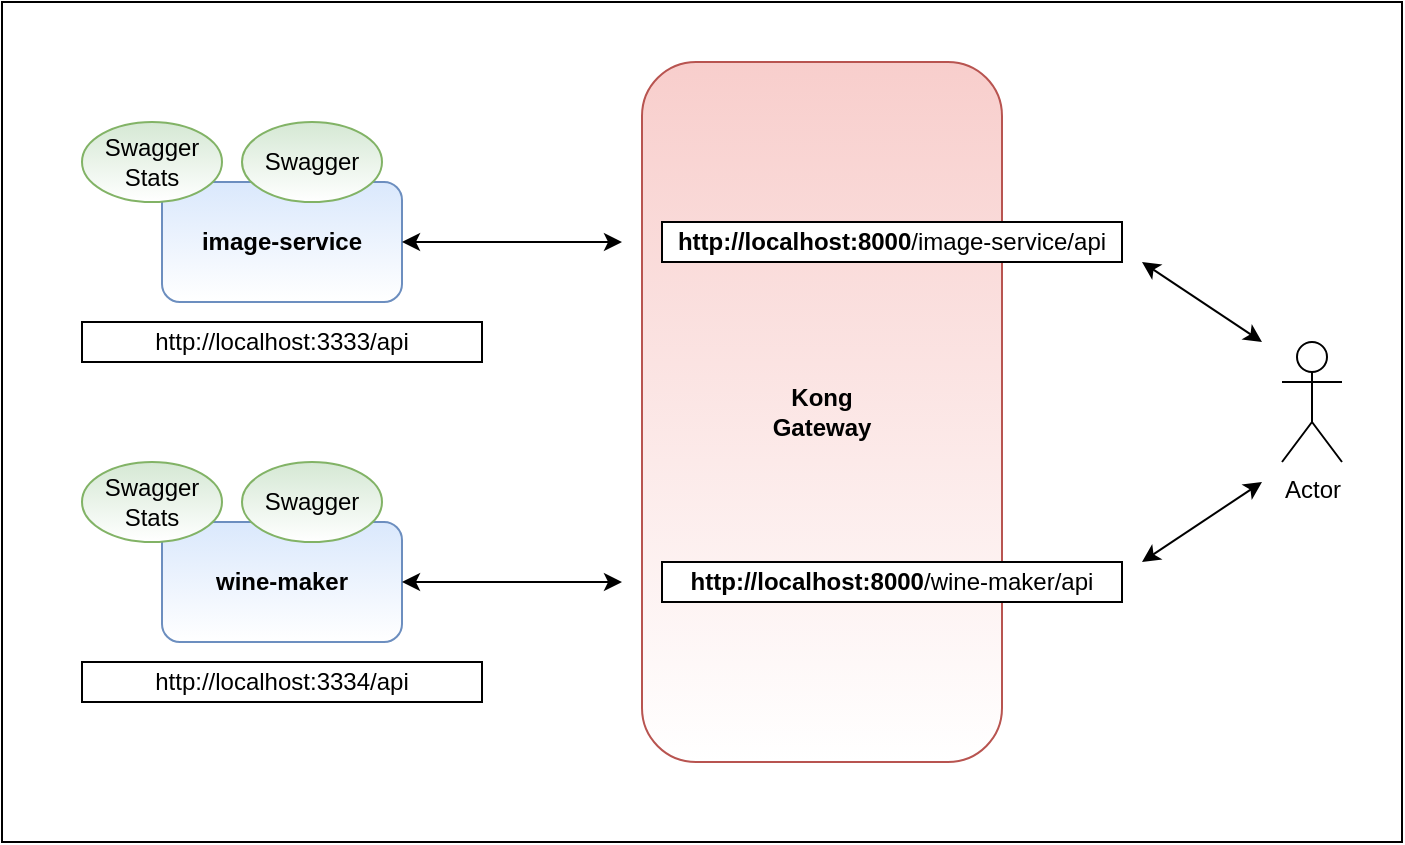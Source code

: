 <mxfile version="15.8.4" type="device"><diagram id="RaCpERYHv3Qx_DaebP0x" name="Page-1"><mxGraphModel dx="1426" dy="769" grid="1" gridSize="10" guides="1" tooltips="1" connect="1" arrows="1" fold="1" page="1" pageScale="1" pageWidth="827" pageHeight="1169" math="0" shadow="0"><root><mxCell id="0"/><mxCell id="1" parent="0"/><mxCell id="sZKc6V5-_64eS52FMROn-19" value="" style="rounded=0;whiteSpace=wrap;html=1;labelBackgroundColor=none;labelBorderColor=none;" vertex="1" parent="1"><mxGeometry x="80" y="190" width="700" height="420" as="geometry"/></mxCell><mxCell id="sZKc6V5-_64eS52FMROn-1" value="image-service" style="rounded=1;whiteSpace=wrap;html=1;fillColor=#dae8fc;strokeColor=#6c8ebf;gradientColor=#ffffff;fontStyle=1" vertex="1" parent="1"><mxGeometry x="160" y="280" width="120" height="60" as="geometry"/></mxCell><mxCell id="sZKc6V5-_64eS52FMROn-3" value="Swagger" style="ellipse;whiteSpace=wrap;html=1;fillColor=#d5e8d4;strokeColor=#82b366;gradientColor=#ffffff;" vertex="1" parent="1"><mxGeometry x="200" y="250" width="70" height="40" as="geometry"/></mxCell><mxCell id="sZKc6V5-_64eS52FMROn-4" value="Swagger Stats" style="ellipse;whiteSpace=wrap;html=1;fillColor=#d5e8d4;strokeColor=#82b366;gradientColor=#ffffff;" vertex="1" parent="1"><mxGeometry x="120" y="250" width="70" height="40" as="geometry"/></mxCell><mxCell id="sZKc6V5-_64eS52FMROn-6" value="http://localhost:3333/api" style="rounded=0;whiteSpace=wrap;html=1;" vertex="1" parent="1"><mxGeometry x="120" y="350" width="200" height="20" as="geometry"/></mxCell><mxCell id="sZKc6V5-_64eS52FMROn-7" value="wine-maker" style="rounded=1;whiteSpace=wrap;html=1;fillColor=#dae8fc;strokeColor=#6c8ebf;gradientColor=#ffffff;fontStyle=1" vertex="1" parent="1"><mxGeometry x="160" y="450" width="120" height="60" as="geometry"/></mxCell><mxCell id="sZKc6V5-_64eS52FMROn-8" value="Swagger" style="ellipse;whiteSpace=wrap;html=1;fillColor=#d5e8d4;strokeColor=#82b366;gradientColor=#ffffff;" vertex="1" parent="1"><mxGeometry x="200" y="420" width="70" height="40" as="geometry"/></mxCell><mxCell id="sZKc6V5-_64eS52FMROn-9" value="Swagger Stats" style="ellipse;whiteSpace=wrap;html=1;fillColor=#d5e8d4;strokeColor=#82b366;gradientColor=#ffffff;" vertex="1" parent="1"><mxGeometry x="120" y="420" width="70" height="40" as="geometry"/></mxCell><mxCell id="sZKc6V5-_64eS52FMROn-10" value="http://localhost:3334/api" style="rounded=0;whiteSpace=wrap;html=1;" vertex="1" parent="1"><mxGeometry x="120" y="520" width="200" height="20" as="geometry"/></mxCell><mxCell id="sZKc6V5-_64eS52FMROn-11" value="Kong&lt;br&gt;Gateway" style="rounded=1;whiteSpace=wrap;html=1;fillColor=#f8cecc;strokeColor=#b85450;gradientColor=#ffffff;fontStyle=1" vertex="1" parent="1"><mxGeometry x="400" y="220" width="180" height="350" as="geometry"/></mxCell><mxCell id="sZKc6V5-_64eS52FMROn-12" value="" style="endArrow=classic;startArrow=classic;html=1;rounded=0;exitX=1;exitY=0.5;exitDx=0;exitDy=0;" edge="1" parent="1" source="sZKc6V5-_64eS52FMROn-7"><mxGeometry width="50" height="50" relative="1" as="geometry"><mxPoint x="430" y="700" as="sourcePoint"/><mxPoint x="390" y="480" as="targetPoint"/></mxGeometry></mxCell><mxCell id="sZKc6V5-_64eS52FMROn-13" value="" style="endArrow=classic;startArrow=classic;html=1;rounded=0;exitX=1;exitY=0.5;exitDx=0;exitDy=0;" edge="1" parent="1" source="sZKc6V5-_64eS52FMROn-1"><mxGeometry width="50" height="50" relative="1" as="geometry"><mxPoint x="460" y="140" as="sourcePoint"/><mxPoint x="390" y="310" as="targetPoint"/></mxGeometry></mxCell><mxCell id="sZKc6V5-_64eS52FMROn-14" value="&lt;b&gt;http://localhost:8000&lt;/b&gt;/wine-maker/api" style="rounded=0;whiteSpace=wrap;html=1;" vertex="1" parent="1"><mxGeometry x="410" y="470" width="230" height="20" as="geometry"/></mxCell><mxCell id="sZKc6V5-_64eS52FMROn-15" value="&lt;b&gt;http://localhost:8000&lt;/b&gt;/image-service/api" style="rounded=0;whiteSpace=wrap;html=1;" vertex="1" parent="1"><mxGeometry x="410" y="300" width="230" height="20" as="geometry"/></mxCell><mxCell id="sZKc6V5-_64eS52FMROn-16" value="Actor" style="shape=umlActor;verticalLabelPosition=bottom;verticalAlign=top;html=1;outlineConnect=0;rounded=1;labelBackgroundColor=none;labelBorderColor=none;" vertex="1" parent="1"><mxGeometry x="720" y="360" width="30" height="60" as="geometry"/></mxCell><mxCell id="sZKc6V5-_64eS52FMROn-17" value="" style="endArrow=classic;startArrow=classic;html=1;rounded=0;" edge="1" parent="1"><mxGeometry width="50" height="50" relative="1" as="geometry"><mxPoint x="650" y="320" as="sourcePoint"/><mxPoint x="710" y="360" as="targetPoint"/></mxGeometry></mxCell><mxCell id="sZKc6V5-_64eS52FMROn-18" value="" style="endArrow=classic;startArrow=classic;html=1;rounded=0;" edge="1" parent="1"><mxGeometry width="50" height="50" relative="1" as="geometry"><mxPoint x="650" y="470" as="sourcePoint"/><mxPoint x="710" y="430" as="targetPoint"/></mxGeometry></mxCell></root></mxGraphModel></diagram></mxfile>